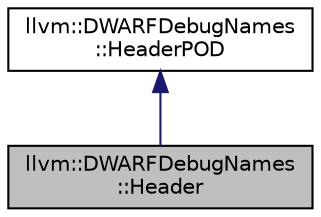 digraph "llvm::DWARFDebugNames::Header"
{
 // LATEX_PDF_SIZE
  bgcolor="transparent";
  edge [fontname="Helvetica",fontsize="10",labelfontname="Helvetica",labelfontsize="10"];
  node [fontname="Helvetica",fontsize="10",shape="box"];
  Node1 [label="llvm::DWARFDebugNames\l::Header",height=0.2,width=0.4,color="black", fillcolor="grey75", style="filled", fontcolor="black",tooltip="DWARF v5 Name Index header."];
  Node2 -> Node1 [dir="back",color="midnightblue",fontsize="10",style="solid",fontname="Helvetica"];
  Node2 [label="llvm::DWARFDebugNames\l::HeaderPOD",height=0.2,width=0.4,color="black",tooltip=" "];
}
